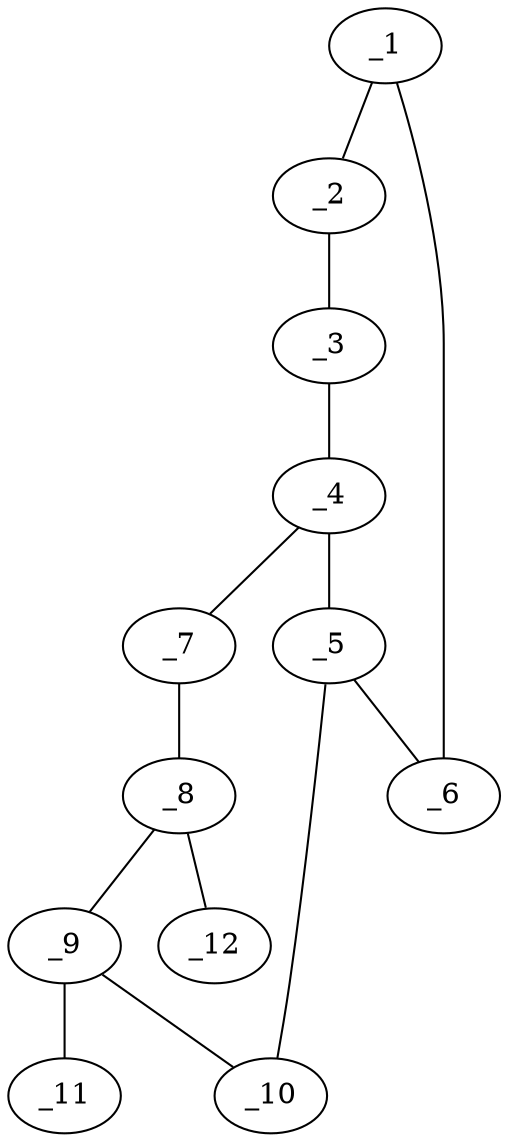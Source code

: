 graph molid638129 {
	_1	 [charge=0,
		chem=1,
		symbol="C  ",
		x="6.3301",
		y="0.5"];
	_2	 [charge=0,
		chem=1,
		symbol="C  ",
		x="6.3301",
		y="-0.5"];
	_1 -- _2	 [valence=1];
	_6	 [charge=0,
		chem=1,
		symbol="C  ",
		x="5.4641",
		y=1];
	_1 -- _6	 [valence=2];
	_3	 [charge=0,
		chem=1,
		symbol="C  ",
		x="5.4641",
		y="-1"];
	_2 -- _3	 [valence=2];
	_4	 [charge=0,
		chem=1,
		symbol="C  ",
		x="4.5981",
		y="-0.5"];
	_3 -- _4	 [valence=1];
	_5	 [charge=0,
		chem=1,
		symbol="C  ",
		x="4.5981",
		y="0.5"];
	_4 -- _5	 [valence=2];
	_7	 [charge=0,
		chem=1,
		symbol="C  ",
		x="3.7321",
		y="-1"];
	_4 -- _7	 [valence=1];
	_5 -- _6	 [valence=1];
	_10	 [charge=0,
		chem=2,
		symbol="O  ",
		x="3.7321",
		y=1];
	_5 -- _10	 [valence=1];
	_8	 [charge=0,
		chem=1,
		symbol="C  ",
		x="2.866",
		y="-0.5"];
	_7 -- _8	 [valence=2];
	_9	 [charge=0,
		chem=1,
		symbol="C  ",
		x="2.866",
		y="0.5"];
	_8 -- _9	 [valence=1];
	_12	 [charge=0,
		chem=22,
		symbol="F  ",
		x=2,
		y="-1"];
	_8 -- _12	 [valence=1];
	_9 -- _10	 [valence=1];
	_11	 [charge=0,
		chem=2,
		symbol="O  ",
		x=2,
		y=1];
	_9 -- _11	 [valence=2];
}
